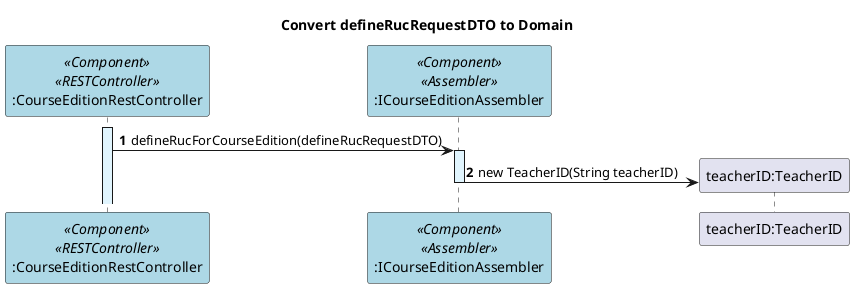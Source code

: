 @startuml
title Convert defineRucRequestDTO to Domain

autonumber

participant ":CourseEditionRestController" as controller <<Component>> <<RESTController>> #Lightblue
participant ":ICourseEditionAssembler" as assembler <<Component>> <<Assembler>> #Lightblue

activate controller #E1F5FE
controller -> assembler: defineRucForCourseEdition(defineRucRequestDTO)
activate assembler #E1F5FE
assembler -> "teacherID:TeacherID"** : new TeacherID(String teacherID)
deactivate assembler

@enduml
